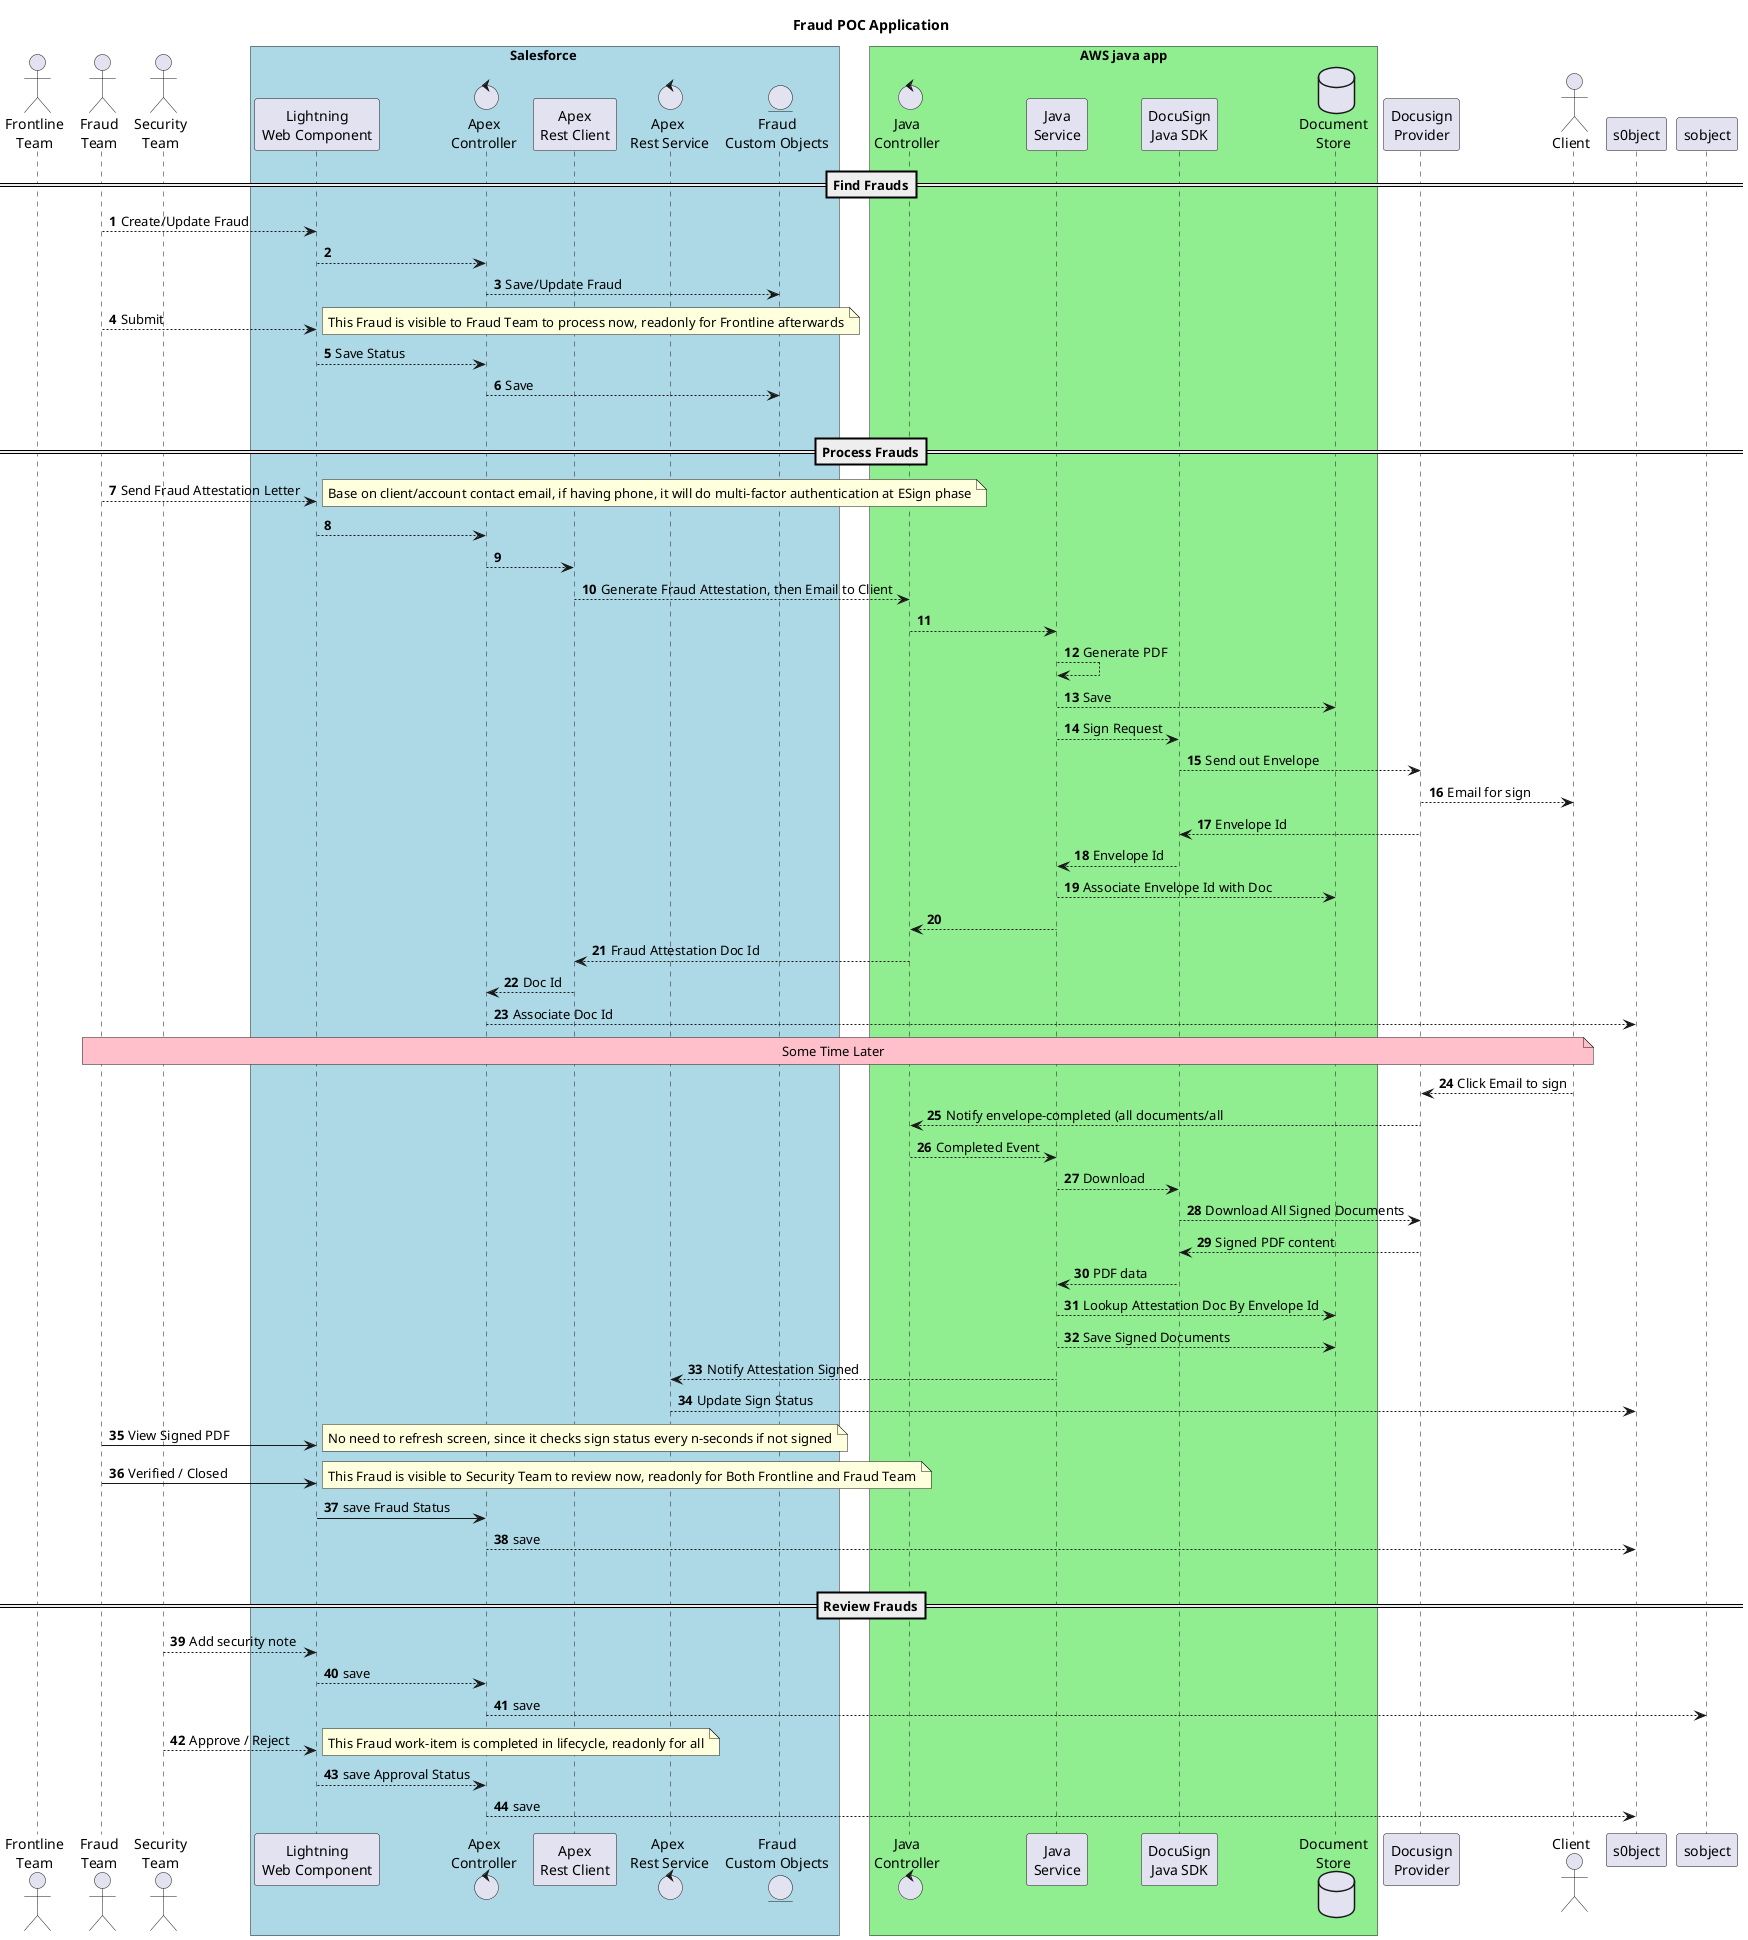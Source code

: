 @startuml
'https://plantuml.com/sequence-diagram

title Fraud POC Application
autonumber

actor "Frontline\nTeam" as front
actor "Fraud\nTeam" as fraud
actor "Security\nTeam" as sec
box Salesforce #lightblue
participant "Lightning\nWeb Component" as lwc
control "Apex\nController" as apexController
participant "Apex\nRest Client" as apexClient
control "Apex\n Rest Service" as apexService
entity "Fraud\nCustom Objects" as sObject
end box
box "AWS java app" #lightgreen
control "Java\nController" as javaController
participant "Java\nService" as javaService
participant "DocuSign\nJava SDK" as docusignSDK
database "Document\nStore" as h2
end box
participant "Docusign\nProvider" as docusignProvider
actor "Client" as client

==Find Frauds==
fraud --> lwc: Create/Update Fraud
lwc --> apexController
apexController --> sObject: Save/Update Fraud
fraud --> lwc: Submit
note right: This Fraud is visible to Fraud Team to process now, readonly for Frontline afterwards
lwc --> apexController: Save Status
apexController --> sObject: Save

|||
== Process Frauds==
fraud --> lwc: Send Fraud Attestation Letter
note right
Base on client/account contact email, if having phone, it will do multi-factor authentication at ESign phase
end note

lwc --> apexController
apexController --> apexClient
apexClient --> javaController: Generate Fraud Attestation, then Email to Client
javaController --> javaService
javaService --> javaService: Generate PDF
javaService --> h2: Save
javaService --> docusignSDK: Sign Request
docusignSDK --> docusignProvider: Send out Envelope
{send} docusignProvider --> client: Email for sign
docusignSDK <-- docusignProvider: Envelope Id
javaService <-- docusignSDK: Envelope Id
javaService --> h2: Associate Envelope Id with Doc
javaController <-- javaService
apexClient <-- javaController: Fraud Attestation Doc Id
apexController <-- apexClient: Doc Id
apexController --> s0bject: Associate Doc Id

note over fraud, client #pink
Some Time Later
end note
{sign} client --> docusignProvider: Click Email to sign
docusignProvider --> javaController: Notify envelope-completed (all documents/all
javaController --> javaService: Completed Event
javaService --> docusignSDK: Download
docusignSDK --> docusignProvider: Download All Signed Documents
docusignSDK <-- docusignProvider: Signed PDF content
javaService <-- docusignSDK: PDF data
javaService --> h2: Lookup Attestation Doc By Envelope Id
javaService --> h2: Save Signed Documents
javaService --> apexService: Notify Attestation Signed
apexService --> s0bject: Update Sign Status
fraud -> lwc: View Signed PDF
note right
No need to refresh screen, since it checks sign status every n-seconds if not signed
end note
fraud -> lwc: Verified / Closed
note right: This Fraud is visible to Security Team to review now, readonly for Both Frontline and Fraud Team
lwc-> apexController: save Fraud Status
apexController --> s0bject: save

|||
==Review Frauds==
sec --> lwc: Add security note
lwc --> apexController: save
apexController --> sobject: save
sec -->lwc: Approve / Reject
note right: This Fraud work-item is completed in lifecycle, readonly for all
lwc --> apexController: save Approval Status
apexController --> s0bject: save
@enduml